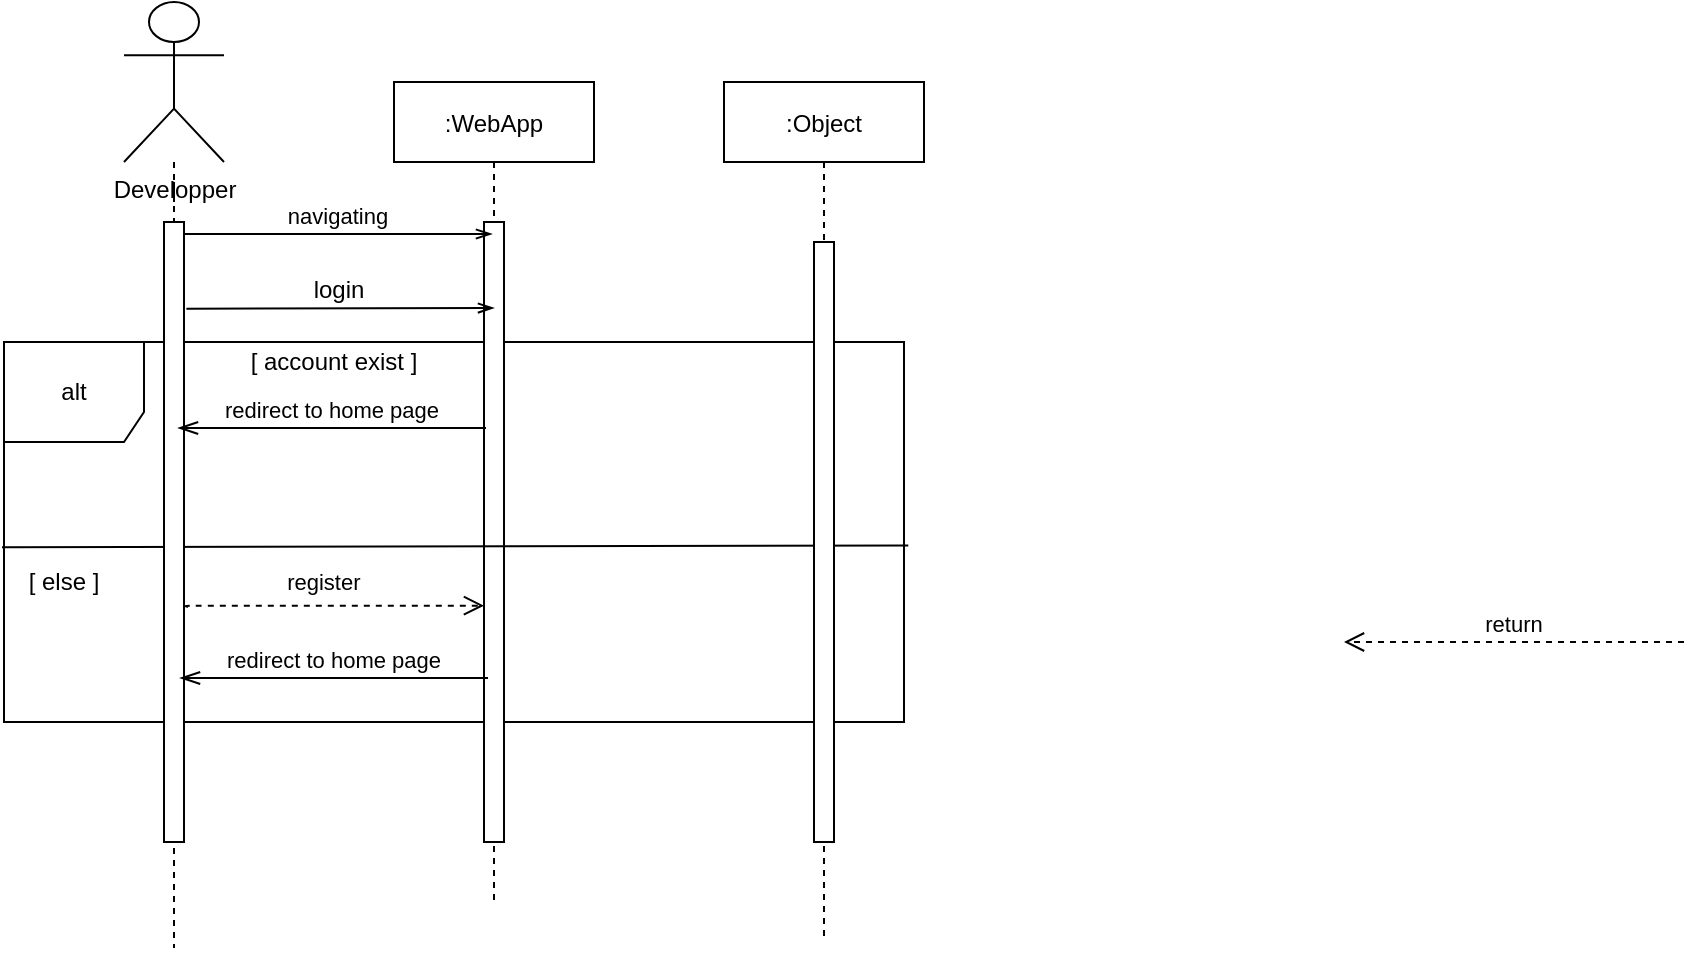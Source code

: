 <mxfile version="20.7.4" type="google"><diagram id="kgpKYQtTHZ0yAKxKKP6v" name="Page-1"><mxGraphModel grid="1" page="1" gridSize="10" guides="1" tooltips="1" connect="1" arrows="1" fold="1" pageScale="1" pageWidth="850" pageHeight="1100" math="0" shadow="0"><root><mxCell id="0"/><mxCell id="1" parent="0"/><mxCell id="lYRBLTIlwsJso8o_VztN-14" value="alt" style="shape=umlFrame;whiteSpace=wrap;html=1;width=70;height=50;" vertex="1" parent="1"><mxGeometry x="-20" y="210" width="450" height="190" as="geometry"/></mxCell><mxCell id="3nuBFxr9cyL0pnOWT2aG-1" value=":WebApp" style="shape=umlLifeline;perimeter=lifelinePerimeter;container=1;collapsible=0;recursiveResize=0;rounded=0;shadow=0;strokeWidth=1;" vertex="1" parent="1"><mxGeometry x="175" y="80" width="100" height="410" as="geometry"/></mxCell><mxCell id="3nuBFxr9cyL0pnOWT2aG-2" value="" style="points=[];perimeter=orthogonalPerimeter;rounded=0;shadow=0;strokeWidth=1;" vertex="1" parent="3nuBFxr9cyL0pnOWT2aG-1"><mxGeometry x="45" y="70" width="10" height="310" as="geometry"/></mxCell><mxCell id="3nuBFxr9cyL0pnOWT2aG-3" value="navigating" style="verticalAlign=bottom;startArrow=none;endArrow=openThin;startSize=8;shadow=0;strokeWidth=1;endFill=0;startFill=0;" edge="1" parent="3nuBFxr9cyL0pnOWT2aG-1"><mxGeometry relative="1" as="geometry"><mxPoint x="-105" y="76" as="sourcePoint"/><mxPoint x="49" y="76" as="targetPoint"/></mxGeometry></mxCell><mxCell id="lYRBLTIlwsJso8o_VztN-11" value="" style="verticalAlign=bottom;startArrow=none;endArrow=openThin;startSize=8;shadow=0;strokeWidth=1;endFill=0;startFill=0;exitX=0.14;exitY=-0.12;exitDx=0;exitDy=0;exitPerimeter=0;" edge="1" parent="3nuBFxr9cyL0pnOWT2aG-1" source="lYRBLTIlwsJso8o_VztN-15"><mxGeometry relative="1" as="geometry"><mxPoint x="-55" y="113" as="sourcePoint"/><mxPoint x="50" y="113" as="targetPoint"/></mxGeometry></mxCell><mxCell id="lYRBLTIlwsJso8o_VztN-22" value="" style="endArrow=none;html=1;rounded=0;exitX=-0.009;exitY=0.553;exitDx=0;exitDy=0;exitPerimeter=0;entryX=0.978;entryY=0.549;entryDx=0;entryDy=0;entryPerimeter=0;" edge="1" parent="3nuBFxr9cyL0pnOWT2aG-1"><mxGeometry width="50" height="50" relative="1" as="geometry"><mxPoint x="-196.0" y="232.6" as="sourcePoint"/><mxPoint x="257.15" y="231.8" as="targetPoint"/></mxGeometry></mxCell><mxCell id="3nuBFxr9cyL0pnOWT2aG-5" value=":Object" style="shape=umlLifeline;perimeter=lifelinePerimeter;container=1;collapsible=0;recursiveResize=0;rounded=0;shadow=0;strokeWidth=1;" vertex="1" parent="1"><mxGeometry x="340" y="80" width="100" height="430" as="geometry"/></mxCell><mxCell id="3nuBFxr9cyL0pnOWT2aG-6" value="" style="points=[];perimeter=orthogonalPerimeter;rounded=0;shadow=0;strokeWidth=1;" vertex="1" parent="3nuBFxr9cyL0pnOWT2aG-5"><mxGeometry x="45" y="80" width="10" height="300" as="geometry"/></mxCell><mxCell id="3nuBFxr9cyL0pnOWT2aG-7" value="return" style="verticalAlign=bottom;endArrow=open;dashed=1;endSize=8;exitX=0;exitY=0.95;shadow=0;strokeWidth=1;" edge="1" parent="1"><mxGeometry relative="1" as="geometry"><mxPoint x="650" y="360.0" as="targetPoint"/><mxPoint x="820" y="360.0" as="sourcePoint"/></mxGeometry></mxCell><mxCell id="3nuBFxr9cyL0pnOWT2aG-10" value="register" style="verticalAlign=bottom;endArrow=open;dashed=1;endSize=8;exitX=0.302;exitY=-0.2;shadow=0;strokeWidth=1;exitDx=0;exitDy=0;exitPerimeter=0;" edge="1" parent="1"><mxGeometry x="-0.052" y="3" relative="1" as="geometry"><mxPoint x="220" y="341.86" as="targetPoint"/><mxPoint x="72.0" y="342.46" as="sourcePoint"/><Array as="points"><mxPoint x="70.0" y="341.86"/></Array><mxPoint as="offset"/></mxGeometry></mxCell><mxCell id="lYRBLTIlwsJso8o_VztN-9" style="edgeStyle=orthogonalEdgeStyle;rounded=0;orthogonalLoop=1;jettySize=auto;html=1;dashed=1;endArrow=none;endFill=0;startArrow=none;" edge="1" parent="1"><mxGeometry relative="1" as="geometry"><mxPoint x="65" y="463" as="sourcePoint"/><mxPoint x="65" y="513" as="targetPoint"/></mxGeometry></mxCell><mxCell id="lYRBLTIlwsJso8o_VztN-5" value="Developper" style="shape=umlActor;verticalLabelPosition=bottom;verticalAlign=top;html=1;outlineConnect=0;" vertex="1" parent="1"><mxGeometry x="40" y="40" width="50" height="80" as="geometry"/></mxCell><mxCell id="lYRBLTIlwsJso8o_VztN-13" value="login" style="text;html=1;align=center;verticalAlign=middle;resizable=0;points=[];autosize=1;strokeColor=none;fillColor=none;" vertex="1" parent="1"><mxGeometry x="122" y="169" width="50" height="30" as="geometry"/></mxCell><mxCell id="lYRBLTIlwsJso8o_VztN-15" value="" style="rounded=0;whiteSpace=wrap;html=1;labelPosition=center;verticalLabelPosition=top;align=center;verticalAlign=bottom;flipH=0;flipV=0;direction=south;" vertex="1" parent="1"><mxGeometry x="60" y="150" width="10" height="310" as="geometry"/></mxCell><mxCell id="lYRBLTIlwsJso8o_VztN-17" value="" style="edgeStyle=orthogonalEdgeStyle;rounded=0;orthogonalLoop=1;jettySize=auto;html=1;dashed=1;endArrow=none;endFill=0;" edge="1" parent="1" source="lYRBLTIlwsJso8o_VztN-5" target="lYRBLTIlwsJso8o_VztN-15"><mxGeometry relative="1" as="geometry"><mxPoint x="65" y="120" as="sourcePoint"/><mxPoint x="65" y="360" as="targetPoint"/></mxGeometry></mxCell><mxCell id="lYRBLTIlwsJso8o_VztN-19" value="[ account exist ]" style="text;html=1;strokeColor=none;fillColor=none;align=center;verticalAlign=middle;whiteSpace=wrap;rounded=0;" vertex="1" parent="1"><mxGeometry x="70" y="210" width="150" height="20" as="geometry"/></mxCell><mxCell id="lYRBLTIlwsJso8o_VztN-23" value="[ else ]" style="text;html=1;strokeColor=none;fillColor=none;align=center;verticalAlign=middle;whiteSpace=wrap;rounded=0;" vertex="1" parent="1"><mxGeometry x="-20" y="320" width="60" height="20" as="geometry"/></mxCell><mxCell id="lYRBLTIlwsJso8o_VztN-25" value="redirect to home page" style="verticalAlign=bottom;startArrow=openThin;endArrow=none;startSize=8;shadow=0;strokeWidth=1;endFill=0;startFill=0;" edge="1" parent="1"><mxGeometry relative="1" as="geometry"><mxPoint x="67" y="253" as="sourcePoint"/><mxPoint x="221" y="253" as="targetPoint"/><mxPoint as="offset"/></mxGeometry></mxCell><mxCell id="lYRBLTIlwsJso8o_VztN-26" value="redirect to home page" style="verticalAlign=bottom;startArrow=openThin;endArrow=none;startSize=8;shadow=0;strokeWidth=1;endFill=0;startFill=0;" edge="1" parent="1"><mxGeometry relative="1" as="geometry"><mxPoint x="68" y="378" as="sourcePoint"/><mxPoint x="222" y="378" as="targetPoint"/><mxPoint as="offset"/></mxGeometry></mxCell></root></mxGraphModel></diagram></mxfile>